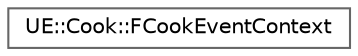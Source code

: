 digraph "Graphical Class Hierarchy"
{
 // INTERACTIVE_SVG=YES
 // LATEX_PDF_SIZE
  bgcolor="transparent";
  edge [fontname=Helvetica,fontsize=10,labelfontname=Helvetica,labelfontsize=10];
  node [fontname=Helvetica,fontsize=10,shape=box,height=0.2,width=0.4];
  rankdir="LR";
  Node0 [id="Node000000",label="UE::Cook::FCookEventContext",height=0.2,width=0.4,color="grey40", fillcolor="white", style="filled",URL="$db/d57/classUE_1_1Cook_1_1FCookEventContext.html",tooltip="Context structure to provide information about the cook and the event being called on an object durin..."];
}
